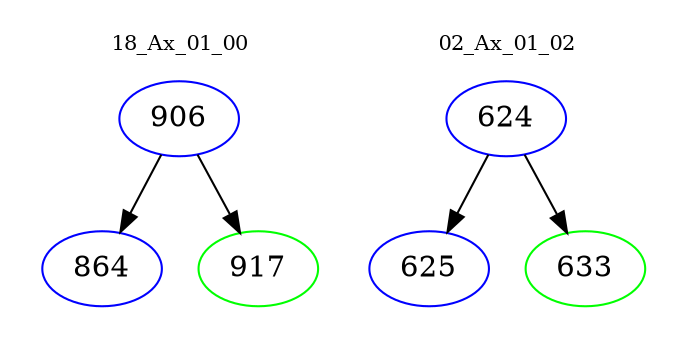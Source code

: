 digraph{
subgraph cluster_0 {
color = white
label = "18_Ax_01_00";
fontsize=10;
T0_906 [label="906", color="blue"]
T0_906 -> T0_864 [color="black"]
T0_864 [label="864", color="blue"]
T0_906 -> T0_917 [color="black"]
T0_917 [label="917", color="green"]
}
subgraph cluster_1 {
color = white
label = "02_Ax_01_02";
fontsize=10;
T1_624 [label="624", color="blue"]
T1_624 -> T1_625 [color="black"]
T1_625 [label="625", color="blue"]
T1_624 -> T1_633 [color="black"]
T1_633 [label="633", color="green"]
}
}
